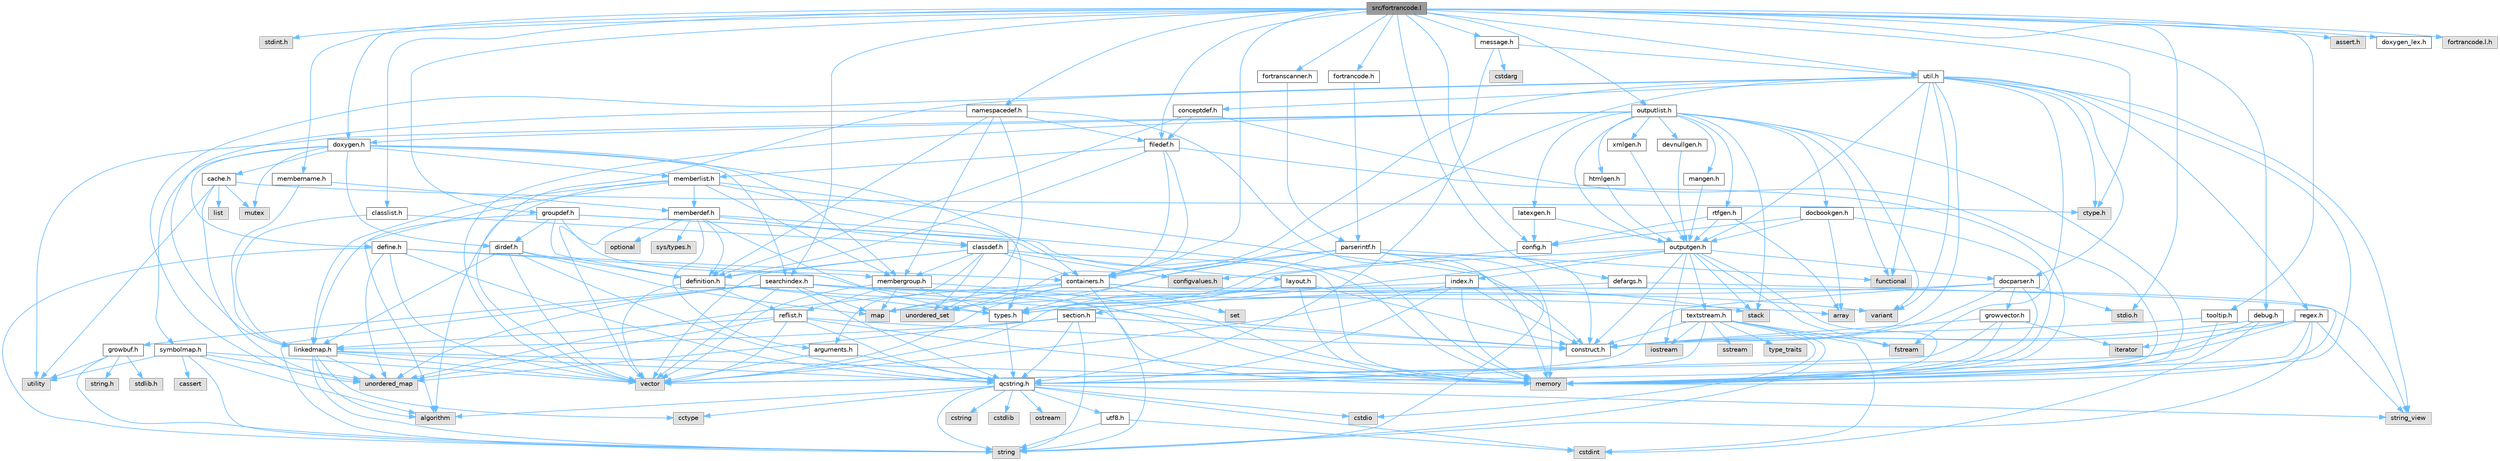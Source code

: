 digraph "src/fortrancode.l"
{
 // INTERACTIVE_SVG=YES
 // LATEX_PDF_SIZE
  bgcolor="transparent";
  edge [fontname=Helvetica,fontsize=10,labelfontname=Helvetica,labelfontsize=10];
  node [fontname=Helvetica,fontsize=10,shape=box,height=0.2,width=0.4];
  Node1 [id="Node000001",label="src/fortrancode.l",height=0.2,width=0.4,color="gray40", fillcolor="grey60", style="filled", fontcolor="black",tooltip=" "];
  Node1 -> Node2 [id="edge1_Node000001_Node000002",color="steelblue1",style="solid",tooltip=" "];
  Node2 [id="Node000002",label="stdint.h",height=0.2,width=0.4,color="grey60", fillcolor="#E0E0E0", style="filled",tooltip=" "];
  Node1 -> Node3 [id="edge2_Node000001_Node000003",color="steelblue1",style="solid",tooltip=" "];
  Node3 [id="Node000003",label="stdio.h",height=0.2,width=0.4,color="grey60", fillcolor="#E0E0E0", style="filled",tooltip=" "];
  Node1 -> Node4 [id="edge3_Node000001_Node000004",color="steelblue1",style="solid",tooltip=" "];
  Node4 [id="Node000004",label="assert.h",height=0.2,width=0.4,color="grey60", fillcolor="#E0E0E0", style="filled",tooltip=" "];
  Node1 -> Node5 [id="edge4_Node000001_Node000005",color="steelblue1",style="solid",tooltip=" "];
  Node5 [id="Node000005",label="ctype.h",height=0.2,width=0.4,color="grey60", fillcolor="#E0E0E0", style="filled",tooltip=" "];
  Node1 -> Node6 [id="edge5_Node000001_Node000006",color="steelblue1",style="solid",tooltip=" "];
  Node6 [id="Node000006",label="doxygen.h",height=0.2,width=0.4,color="grey40", fillcolor="white", style="filled",URL="$d1/da1/doxygen_8h.html",tooltip=" "];
  Node6 -> Node7 [id="edge6_Node000006_Node000007",color="steelblue1",style="solid",tooltip=" "];
  Node7 [id="Node000007",label="mutex",height=0.2,width=0.4,color="grey60", fillcolor="#E0E0E0", style="filled",tooltip=" "];
  Node6 -> Node8 [id="edge7_Node000006_Node000008",color="steelblue1",style="solid",tooltip=" "];
  Node8 [id="Node000008",label="containers.h",height=0.2,width=0.4,color="grey40", fillcolor="white", style="filled",URL="$d5/d75/containers_8h.html",tooltip=" "];
  Node8 -> Node9 [id="edge8_Node000008_Node000009",color="steelblue1",style="solid",tooltip=" "];
  Node9 [id="Node000009",label="vector",height=0.2,width=0.4,color="grey60", fillcolor="#E0E0E0", style="filled",tooltip=" "];
  Node8 -> Node10 [id="edge9_Node000008_Node000010",color="steelblue1",style="solid",tooltip=" "];
  Node10 [id="Node000010",label="string",height=0.2,width=0.4,color="grey60", fillcolor="#E0E0E0", style="filled",tooltip=" "];
  Node8 -> Node11 [id="edge10_Node000008_Node000011",color="steelblue1",style="solid",tooltip=" "];
  Node11 [id="Node000011",label="string_view",height=0.2,width=0.4,color="grey60", fillcolor="#E0E0E0", style="filled",tooltip=" "];
  Node8 -> Node12 [id="edge11_Node000008_Node000012",color="steelblue1",style="solid",tooltip=" "];
  Node12 [id="Node000012",label="set",height=0.2,width=0.4,color="grey60", fillcolor="#E0E0E0", style="filled",tooltip=" "];
  Node8 -> Node13 [id="edge12_Node000008_Node000013",color="steelblue1",style="solid",tooltip=" "];
  Node13 [id="Node000013",label="map",height=0.2,width=0.4,color="grey60", fillcolor="#E0E0E0", style="filled",tooltip=" "];
  Node8 -> Node14 [id="edge13_Node000008_Node000014",color="steelblue1",style="solid",tooltip=" "];
  Node14 [id="Node000014",label="unordered_set",height=0.2,width=0.4,color="grey60", fillcolor="#E0E0E0", style="filled",tooltip=" "];
  Node8 -> Node15 [id="edge14_Node000008_Node000015",color="steelblue1",style="solid",tooltip=" "];
  Node15 [id="Node000015",label="unordered_map",height=0.2,width=0.4,color="grey60", fillcolor="#E0E0E0", style="filled",tooltip=" "];
  Node8 -> Node16 [id="edge15_Node000008_Node000016",color="steelblue1",style="solid",tooltip=" "];
  Node16 [id="Node000016",label="stack",height=0.2,width=0.4,color="grey60", fillcolor="#E0E0E0", style="filled",tooltip=" "];
  Node6 -> Node17 [id="edge16_Node000006_Node000017",color="steelblue1",style="solid",tooltip=" "];
  Node17 [id="Node000017",label="membergroup.h",height=0.2,width=0.4,color="grey40", fillcolor="white", style="filled",URL="$d9/d11/membergroup_8h.html",tooltip=" "];
  Node17 -> Node9 [id="edge17_Node000017_Node000009",color="steelblue1",style="solid",tooltip=" "];
  Node17 -> Node13 [id="edge18_Node000017_Node000013",color="steelblue1",style="solid",tooltip=" "];
  Node17 -> Node18 [id="edge19_Node000017_Node000018",color="steelblue1",style="solid",tooltip=" "];
  Node18 [id="Node000018",label="memory",height=0.2,width=0.4,color="grey60", fillcolor="#E0E0E0", style="filled",tooltip=" "];
  Node17 -> Node19 [id="edge20_Node000017_Node000019",color="steelblue1",style="solid",tooltip=" "];
  Node19 [id="Node000019",label="types.h",height=0.2,width=0.4,color="grey40", fillcolor="white", style="filled",URL="$d9/d49/types_8h.html",tooltip="This file contains a number of basic enums and types."];
  Node19 -> Node20 [id="edge21_Node000019_Node000020",color="steelblue1",style="solid",tooltip=" "];
  Node20 [id="Node000020",label="qcstring.h",height=0.2,width=0.4,color="grey40", fillcolor="white", style="filled",URL="$d7/d5c/qcstring_8h.html",tooltip=" "];
  Node20 -> Node10 [id="edge22_Node000020_Node000010",color="steelblue1",style="solid",tooltip=" "];
  Node20 -> Node11 [id="edge23_Node000020_Node000011",color="steelblue1",style="solid",tooltip=" "];
  Node20 -> Node21 [id="edge24_Node000020_Node000021",color="steelblue1",style="solid",tooltip=" "];
  Node21 [id="Node000021",label="algorithm",height=0.2,width=0.4,color="grey60", fillcolor="#E0E0E0", style="filled",tooltip=" "];
  Node20 -> Node22 [id="edge25_Node000020_Node000022",color="steelblue1",style="solid",tooltip=" "];
  Node22 [id="Node000022",label="cctype",height=0.2,width=0.4,color="grey60", fillcolor="#E0E0E0", style="filled",tooltip=" "];
  Node20 -> Node23 [id="edge26_Node000020_Node000023",color="steelblue1",style="solid",tooltip=" "];
  Node23 [id="Node000023",label="cstring",height=0.2,width=0.4,color="grey60", fillcolor="#E0E0E0", style="filled",tooltip=" "];
  Node20 -> Node24 [id="edge27_Node000020_Node000024",color="steelblue1",style="solid",tooltip=" "];
  Node24 [id="Node000024",label="cstdio",height=0.2,width=0.4,color="grey60", fillcolor="#E0E0E0", style="filled",tooltip=" "];
  Node20 -> Node25 [id="edge28_Node000020_Node000025",color="steelblue1",style="solid",tooltip=" "];
  Node25 [id="Node000025",label="cstdlib",height=0.2,width=0.4,color="grey60", fillcolor="#E0E0E0", style="filled",tooltip=" "];
  Node20 -> Node26 [id="edge29_Node000020_Node000026",color="steelblue1",style="solid",tooltip=" "];
  Node26 [id="Node000026",label="cstdint",height=0.2,width=0.4,color="grey60", fillcolor="#E0E0E0", style="filled",tooltip=" "];
  Node20 -> Node27 [id="edge30_Node000020_Node000027",color="steelblue1",style="solid",tooltip=" "];
  Node27 [id="Node000027",label="ostream",height=0.2,width=0.4,color="grey60", fillcolor="#E0E0E0", style="filled",tooltip=" "];
  Node20 -> Node28 [id="edge31_Node000020_Node000028",color="steelblue1",style="solid",tooltip=" "];
  Node28 [id="Node000028",label="utf8.h",height=0.2,width=0.4,color="grey40", fillcolor="white", style="filled",URL="$db/d7c/utf8_8h.html",tooltip="Various UTF8 related helper functions."];
  Node28 -> Node26 [id="edge32_Node000028_Node000026",color="steelblue1",style="solid",tooltip=" "];
  Node28 -> Node10 [id="edge33_Node000028_Node000010",color="steelblue1",style="solid",tooltip=" "];
  Node17 -> Node29 [id="edge34_Node000017_Node000029",color="steelblue1",style="solid",tooltip=" "];
  Node29 [id="Node000029",label="reflist.h",height=0.2,width=0.4,color="grey40", fillcolor="white", style="filled",URL="$d1/d02/reflist_8h.html",tooltip=" "];
  Node29 -> Node9 [id="edge35_Node000029_Node000009",color="steelblue1",style="solid",tooltip=" "];
  Node29 -> Node15 [id="edge36_Node000029_Node000015",color="steelblue1",style="solid",tooltip=" "];
  Node29 -> Node18 [id="edge37_Node000029_Node000018",color="steelblue1",style="solid",tooltip=" "];
  Node29 -> Node20 [id="edge38_Node000029_Node000020",color="steelblue1",style="solid",tooltip=" "];
  Node29 -> Node30 [id="edge39_Node000029_Node000030",color="steelblue1",style="solid",tooltip=" "];
  Node30 [id="Node000030",label="linkedmap.h",height=0.2,width=0.4,color="grey40", fillcolor="white", style="filled",URL="$da/de1/linkedmap_8h.html",tooltip=" "];
  Node30 -> Node15 [id="edge40_Node000030_Node000015",color="steelblue1",style="solid",tooltip=" "];
  Node30 -> Node9 [id="edge41_Node000030_Node000009",color="steelblue1",style="solid",tooltip=" "];
  Node30 -> Node18 [id="edge42_Node000030_Node000018",color="steelblue1",style="solid",tooltip=" "];
  Node30 -> Node10 [id="edge43_Node000030_Node000010",color="steelblue1",style="solid",tooltip=" "];
  Node30 -> Node21 [id="edge44_Node000030_Node000021",color="steelblue1",style="solid",tooltip=" "];
  Node30 -> Node22 [id="edge45_Node000030_Node000022",color="steelblue1",style="solid",tooltip=" "];
  Node30 -> Node20 [id="edge46_Node000030_Node000020",color="steelblue1",style="solid",tooltip=" "];
  Node29 -> Node31 [id="edge47_Node000029_Node000031",color="steelblue1",style="solid",tooltip=" "];
  Node31 [id="Node000031",label="construct.h",height=0.2,width=0.4,color="grey40", fillcolor="white", style="filled",URL="$d7/dfc/construct_8h.html",tooltip=" "];
  Node6 -> Node32 [id="edge48_Node000006_Node000032",color="steelblue1",style="solid",tooltip=" "];
  Node32 [id="Node000032",label="dirdef.h",height=0.2,width=0.4,color="grey40", fillcolor="white", style="filled",URL="$d6/d15/dirdef_8h.html",tooltip=" "];
  Node32 -> Node9 [id="edge49_Node000032_Node000009",color="steelblue1",style="solid",tooltip=" "];
  Node32 -> Node13 [id="edge50_Node000032_Node000013",color="steelblue1",style="solid",tooltip=" "];
  Node32 -> Node20 [id="edge51_Node000032_Node000020",color="steelblue1",style="solid",tooltip=" "];
  Node32 -> Node30 [id="edge52_Node000032_Node000030",color="steelblue1",style="solid",tooltip=" "];
  Node32 -> Node33 [id="edge53_Node000032_Node000033",color="steelblue1",style="solid",tooltip=" "];
  Node33 [id="Node000033",label="definition.h",height=0.2,width=0.4,color="grey40", fillcolor="white", style="filled",URL="$df/da1/definition_8h.html",tooltip=" "];
  Node33 -> Node9 [id="edge54_Node000033_Node000009",color="steelblue1",style="solid",tooltip=" "];
  Node33 -> Node19 [id="edge55_Node000033_Node000019",color="steelblue1",style="solid",tooltip=" "];
  Node33 -> Node29 [id="edge56_Node000033_Node000029",color="steelblue1",style="solid",tooltip=" "];
  Node33 -> Node31 [id="edge57_Node000033_Node000031",color="steelblue1",style="solid",tooltip=" "];
  Node6 -> Node34 [id="edge58_Node000006_Node000034",color="steelblue1",style="solid",tooltip=" "];
  Node34 [id="Node000034",label="memberlist.h",height=0.2,width=0.4,color="grey40", fillcolor="white", style="filled",URL="$dd/d78/memberlist_8h.html",tooltip=" "];
  Node34 -> Node9 [id="edge59_Node000034_Node000009",color="steelblue1",style="solid",tooltip=" "];
  Node34 -> Node21 [id="edge60_Node000034_Node000021",color="steelblue1",style="solid",tooltip=" "];
  Node34 -> Node35 [id="edge61_Node000034_Node000035",color="steelblue1",style="solid",tooltip=" "];
  Node35 [id="Node000035",label="memberdef.h",height=0.2,width=0.4,color="grey40", fillcolor="white", style="filled",URL="$d4/d46/memberdef_8h.html",tooltip=" "];
  Node35 -> Node9 [id="edge62_Node000035_Node000009",color="steelblue1",style="solid",tooltip=" "];
  Node35 -> Node18 [id="edge63_Node000035_Node000018",color="steelblue1",style="solid",tooltip=" "];
  Node35 -> Node36 [id="edge64_Node000035_Node000036",color="steelblue1",style="solid",tooltip=" "];
  Node36 [id="Node000036",label="optional",height=0.2,width=0.4,color="grey60", fillcolor="#E0E0E0", style="filled",tooltip=" "];
  Node35 -> Node37 [id="edge65_Node000035_Node000037",color="steelblue1",style="solid",tooltip=" "];
  Node37 [id="Node000037",label="sys/types.h",height=0.2,width=0.4,color="grey60", fillcolor="#E0E0E0", style="filled",tooltip=" "];
  Node35 -> Node19 [id="edge66_Node000035_Node000019",color="steelblue1",style="solid",tooltip=" "];
  Node35 -> Node33 [id="edge67_Node000035_Node000033",color="steelblue1",style="solid",tooltip=" "];
  Node35 -> Node38 [id="edge68_Node000035_Node000038",color="steelblue1",style="solid",tooltip=" "];
  Node38 [id="Node000038",label="arguments.h",height=0.2,width=0.4,color="grey40", fillcolor="white", style="filled",URL="$df/d9b/arguments_8h.html",tooltip=" "];
  Node38 -> Node9 [id="edge69_Node000038_Node000009",color="steelblue1",style="solid",tooltip=" "];
  Node38 -> Node20 [id="edge70_Node000038_Node000020",color="steelblue1",style="solid",tooltip=" "];
  Node35 -> Node39 [id="edge71_Node000035_Node000039",color="steelblue1",style="solid",tooltip=" "];
  Node39 [id="Node000039",label="classdef.h",height=0.2,width=0.4,color="grey40", fillcolor="white", style="filled",URL="$d1/da6/classdef_8h.html",tooltip=" "];
  Node39 -> Node18 [id="edge72_Node000039_Node000018",color="steelblue1",style="solid",tooltip=" "];
  Node39 -> Node9 [id="edge73_Node000039_Node000009",color="steelblue1",style="solid",tooltip=" "];
  Node39 -> Node14 [id="edge74_Node000039_Node000014",color="steelblue1",style="solid",tooltip=" "];
  Node39 -> Node8 [id="edge75_Node000039_Node000008",color="steelblue1",style="solid",tooltip=" "];
  Node39 -> Node33 [id="edge76_Node000039_Node000033",color="steelblue1",style="solid",tooltip=" "];
  Node39 -> Node38 [id="edge77_Node000039_Node000038",color="steelblue1",style="solid",tooltip=" "];
  Node39 -> Node17 [id="edge78_Node000039_Node000017",color="steelblue1",style="solid",tooltip=" "];
  Node39 -> Node40 [id="edge79_Node000039_Node000040",color="steelblue1",style="solid",tooltip=" "];
  Node40 [id="Node000040",label="configvalues.h",height=0.2,width=0.4,color="grey60", fillcolor="#E0E0E0", style="filled",tooltip=" "];
  Node34 -> Node30 [id="edge80_Node000034_Node000030",color="steelblue1",style="solid",tooltip=" "];
  Node34 -> Node19 [id="edge81_Node000034_Node000019",color="steelblue1",style="solid",tooltip=" "];
  Node34 -> Node17 [id="edge82_Node000034_Node000017",color="steelblue1",style="solid",tooltip=" "];
  Node34 -> Node31 [id="edge83_Node000034_Node000031",color="steelblue1",style="solid",tooltip=" "];
  Node6 -> Node41 [id="edge84_Node000006_Node000041",color="steelblue1",style="solid",tooltip=" "];
  Node41 [id="Node000041",label="define.h",height=0.2,width=0.4,color="grey40", fillcolor="white", style="filled",URL="$df/d67/define_8h.html",tooltip=" "];
  Node41 -> Node9 [id="edge85_Node000041_Node000009",color="steelblue1",style="solid",tooltip=" "];
  Node41 -> Node18 [id="edge86_Node000041_Node000018",color="steelblue1",style="solid",tooltip=" "];
  Node41 -> Node10 [id="edge87_Node000041_Node000010",color="steelblue1",style="solid",tooltip=" "];
  Node41 -> Node15 [id="edge88_Node000041_Node000015",color="steelblue1",style="solid",tooltip=" "];
  Node41 -> Node20 [id="edge89_Node000041_Node000020",color="steelblue1",style="solid",tooltip=" "];
  Node41 -> Node8 [id="edge90_Node000041_Node000008",color="steelblue1",style="solid",tooltip=" "];
  Node6 -> Node42 [id="edge91_Node000006_Node000042",color="steelblue1",style="solid",tooltip=" "];
  Node42 [id="Node000042",label="cache.h",height=0.2,width=0.4,color="grey40", fillcolor="white", style="filled",URL="$d3/d26/cache_8h.html",tooltip=" "];
  Node42 -> Node43 [id="edge92_Node000042_Node000043",color="steelblue1",style="solid",tooltip=" "];
  Node43 [id="Node000043",label="list",height=0.2,width=0.4,color="grey60", fillcolor="#E0E0E0", style="filled",tooltip=" "];
  Node42 -> Node15 [id="edge93_Node000042_Node000015",color="steelblue1",style="solid",tooltip=" "];
  Node42 -> Node7 [id="edge94_Node000042_Node000007",color="steelblue1",style="solid",tooltip=" "];
  Node42 -> Node44 [id="edge95_Node000042_Node000044",color="steelblue1",style="solid",tooltip=" "];
  Node44 [id="Node000044",label="utility",height=0.2,width=0.4,color="grey60", fillcolor="#E0E0E0", style="filled",tooltip=" "];
  Node42 -> Node5 [id="edge96_Node000042_Node000005",color="steelblue1",style="solid",tooltip=" "];
  Node6 -> Node45 [id="edge97_Node000006_Node000045",color="steelblue1",style="solid",tooltip=" "];
  Node45 [id="Node000045",label="symbolmap.h",height=0.2,width=0.4,color="grey40", fillcolor="white", style="filled",URL="$d7/ddd/symbolmap_8h.html",tooltip=" "];
  Node45 -> Node21 [id="edge98_Node000045_Node000021",color="steelblue1",style="solid",tooltip=" "];
  Node45 -> Node15 [id="edge99_Node000045_Node000015",color="steelblue1",style="solid",tooltip=" "];
  Node45 -> Node9 [id="edge100_Node000045_Node000009",color="steelblue1",style="solid",tooltip=" "];
  Node45 -> Node10 [id="edge101_Node000045_Node000010",color="steelblue1",style="solid",tooltip=" "];
  Node45 -> Node44 [id="edge102_Node000045_Node000044",color="steelblue1",style="solid",tooltip=" "];
  Node45 -> Node46 [id="edge103_Node000045_Node000046",color="steelblue1",style="solid",tooltip=" "];
  Node46 [id="Node000046",label="cassert",height=0.2,width=0.4,color="grey60", fillcolor="#E0E0E0", style="filled",tooltip=" "];
  Node6 -> Node47 [id="edge104_Node000006_Node000047",color="steelblue1",style="solid",tooltip=" "];
  Node47 [id="Node000047",label="searchindex.h",height=0.2,width=0.4,color="grey40", fillcolor="white", style="filled",URL="$de/d07/searchindex_8h.html",tooltip="Web server based search engine."];
  Node47 -> Node18 [id="edge105_Node000047_Node000018",color="steelblue1",style="solid",tooltip=" "];
  Node47 -> Node9 [id="edge106_Node000047_Node000009",color="steelblue1",style="solid",tooltip=" "];
  Node47 -> Node13 [id="edge107_Node000047_Node000013",color="steelblue1",style="solid",tooltip=" "];
  Node47 -> Node15 [id="edge108_Node000047_Node000015",color="steelblue1",style="solid",tooltip=" "];
  Node47 -> Node10 [id="edge109_Node000047_Node000010",color="steelblue1",style="solid",tooltip=" "];
  Node47 -> Node48 [id="edge110_Node000047_Node000048",color="steelblue1",style="solid",tooltip=" "];
  Node48 [id="Node000048",label="array",height=0.2,width=0.4,color="grey60", fillcolor="#E0E0E0", style="filled",tooltip=" "];
  Node47 -> Node49 [id="edge111_Node000047_Node000049",color="steelblue1",style="solid",tooltip=" "];
  Node49 [id="Node000049",label="variant",height=0.2,width=0.4,color="grey60", fillcolor="#E0E0E0", style="filled",tooltip=" "];
  Node47 -> Node20 [id="edge112_Node000047_Node000020",color="steelblue1",style="solid",tooltip=" "];
  Node47 -> Node50 [id="edge113_Node000047_Node000050",color="steelblue1",style="solid",tooltip=" "];
  Node50 [id="Node000050",label="growbuf.h",height=0.2,width=0.4,color="grey40", fillcolor="white", style="filled",URL="$dd/d72/growbuf_8h.html",tooltip=" "];
  Node50 -> Node44 [id="edge114_Node000050_Node000044",color="steelblue1",style="solid",tooltip=" "];
  Node50 -> Node51 [id="edge115_Node000050_Node000051",color="steelblue1",style="solid",tooltip=" "];
  Node51 [id="Node000051",label="stdlib.h",height=0.2,width=0.4,color="grey60", fillcolor="#E0E0E0", style="filled",tooltip=" "];
  Node50 -> Node52 [id="edge116_Node000050_Node000052",color="steelblue1",style="solid",tooltip=" "];
  Node52 [id="Node000052",label="string.h",height=0.2,width=0.4,color="grey60", fillcolor="#E0E0E0", style="filled",tooltip=" "];
  Node50 -> Node10 [id="edge117_Node000050_Node000010",color="steelblue1",style="solid",tooltip=" "];
  Node1 -> Node53 [id="edge118_Node000001_Node000053",color="steelblue1",style="solid",tooltip=" "];
  Node53 [id="Node000053",label="message.h",height=0.2,width=0.4,color="grey40", fillcolor="white", style="filled",URL="$d2/d0d/message_8h.html",tooltip=" "];
  Node53 -> Node54 [id="edge119_Node000053_Node000054",color="steelblue1",style="solid",tooltip=" "];
  Node54 [id="Node000054",label="cstdarg",height=0.2,width=0.4,color="grey60", fillcolor="#E0E0E0", style="filled",tooltip=" "];
  Node53 -> Node20 [id="edge120_Node000053_Node000020",color="steelblue1",style="solid",tooltip=" "];
  Node53 -> Node55 [id="edge121_Node000053_Node000055",color="steelblue1",style="solid",tooltip=" "];
  Node55 [id="Node000055",label="util.h",height=0.2,width=0.4,color="grey40", fillcolor="white", style="filled",URL="$d8/d3c/util_8h.html",tooltip="A bunch of utility functions."];
  Node55 -> Node18 [id="edge122_Node000055_Node000018",color="steelblue1",style="solid",tooltip=" "];
  Node55 -> Node15 [id="edge123_Node000055_Node000015",color="steelblue1",style="solid",tooltip=" "];
  Node55 -> Node21 [id="edge124_Node000055_Node000021",color="steelblue1",style="solid",tooltip=" "];
  Node55 -> Node56 [id="edge125_Node000055_Node000056",color="steelblue1",style="solid",tooltip=" "];
  Node56 [id="Node000056",label="functional",height=0.2,width=0.4,color="grey60", fillcolor="#E0E0E0", style="filled",tooltip=" "];
  Node55 -> Node57 [id="edge126_Node000055_Node000057",color="steelblue1",style="solid",tooltip=" "];
  Node57 [id="Node000057",label="fstream",height=0.2,width=0.4,color="grey60", fillcolor="#E0E0E0", style="filled",tooltip=" "];
  Node55 -> Node49 [id="edge127_Node000055_Node000049",color="steelblue1",style="solid",tooltip=" "];
  Node55 -> Node11 [id="edge128_Node000055_Node000011",color="steelblue1",style="solid",tooltip=" "];
  Node55 -> Node5 [id="edge129_Node000055_Node000005",color="steelblue1",style="solid",tooltip=" "];
  Node55 -> Node19 [id="edge130_Node000055_Node000019",color="steelblue1",style="solid",tooltip=" "];
  Node55 -> Node58 [id="edge131_Node000055_Node000058",color="steelblue1",style="solid",tooltip=" "];
  Node58 [id="Node000058",label="docparser.h",height=0.2,width=0.4,color="grey40", fillcolor="white", style="filled",URL="$de/d9c/docparser_8h.html",tooltip=" "];
  Node58 -> Node3 [id="edge132_Node000058_Node000003",color="steelblue1",style="solid",tooltip=" "];
  Node58 -> Node18 [id="edge133_Node000058_Node000018",color="steelblue1",style="solid",tooltip=" "];
  Node58 -> Node20 [id="edge134_Node000058_Node000020",color="steelblue1",style="solid",tooltip=" "];
  Node58 -> Node59 [id="edge135_Node000058_Node000059",color="steelblue1",style="solid",tooltip=" "];
  Node59 [id="Node000059",label="growvector.h",height=0.2,width=0.4,color="grey40", fillcolor="white", style="filled",URL="$d7/d50/growvector_8h.html",tooltip=" "];
  Node59 -> Node9 [id="edge136_Node000059_Node000009",color="steelblue1",style="solid",tooltip=" "];
  Node59 -> Node18 [id="edge137_Node000059_Node000018",color="steelblue1",style="solid",tooltip=" "];
  Node59 -> Node60 [id="edge138_Node000059_Node000060",color="steelblue1",style="solid",tooltip=" "];
  Node60 [id="Node000060",label="iterator",height=0.2,width=0.4,color="grey60", fillcolor="#E0E0E0", style="filled",tooltip=" "];
  Node59 -> Node31 [id="edge139_Node000059_Node000031",color="steelblue1",style="solid",tooltip=" "];
  Node58 -> Node31 [id="edge140_Node000058_Node000031",color="steelblue1",style="solid",tooltip=" "];
  Node58 -> Node19 [id="edge141_Node000058_Node000019",color="steelblue1",style="solid",tooltip=" "];
  Node55 -> Node8 [id="edge142_Node000055_Node000008",color="steelblue1",style="solid",tooltip=" "];
  Node55 -> Node61 [id="edge143_Node000055_Node000061",color="steelblue1",style="solid",tooltip=" "];
  Node61 [id="Node000061",label="outputgen.h",height=0.2,width=0.4,color="grey40", fillcolor="white", style="filled",URL="$df/d06/outputgen_8h.html",tooltip=" "];
  Node61 -> Node18 [id="edge144_Node000061_Node000018",color="steelblue1",style="solid",tooltip=" "];
  Node61 -> Node16 [id="edge145_Node000061_Node000016",color="steelblue1",style="solid",tooltip=" "];
  Node61 -> Node62 [id="edge146_Node000061_Node000062",color="steelblue1",style="solid",tooltip=" "];
  Node62 [id="Node000062",label="iostream",height=0.2,width=0.4,color="grey60", fillcolor="#E0E0E0", style="filled",tooltip=" "];
  Node61 -> Node57 [id="edge147_Node000061_Node000057",color="steelblue1",style="solid",tooltip=" "];
  Node61 -> Node19 [id="edge148_Node000061_Node000019",color="steelblue1",style="solid",tooltip=" "];
  Node61 -> Node63 [id="edge149_Node000061_Node000063",color="steelblue1",style="solid",tooltip=" "];
  Node63 [id="Node000063",label="index.h",height=0.2,width=0.4,color="grey40", fillcolor="white", style="filled",URL="$d1/db5/index_8h.html",tooltip=" "];
  Node63 -> Node18 [id="edge150_Node000063_Node000018",color="steelblue1",style="solid",tooltip=" "];
  Node63 -> Node9 [id="edge151_Node000063_Node000009",color="steelblue1",style="solid",tooltip=" "];
  Node63 -> Node13 [id="edge152_Node000063_Node000013",color="steelblue1",style="solid",tooltip=" "];
  Node63 -> Node20 [id="edge153_Node000063_Node000020",color="steelblue1",style="solid",tooltip=" "];
  Node63 -> Node31 [id="edge154_Node000063_Node000031",color="steelblue1",style="solid",tooltip=" "];
  Node61 -> Node64 [id="edge155_Node000061_Node000064",color="steelblue1",style="solid",tooltip=" "];
  Node64 [id="Node000064",label="section.h",height=0.2,width=0.4,color="grey40", fillcolor="white", style="filled",URL="$d1/d2a/section_8h.html",tooltip=" "];
  Node64 -> Node10 [id="edge156_Node000064_Node000010",color="steelblue1",style="solid",tooltip=" "];
  Node64 -> Node15 [id="edge157_Node000064_Node000015",color="steelblue1",style="solid",tooltip=" "];
  Node64 -> Node20 [id="edge158_Node000064_Node000020",color="steelblue1",style="solid",tooltip=" "];
  Node64 -> Node30 [id="edge159_Node000064_Node000030",color="steelblue1",style="solid",tooltip=" "];
  Node64 -> Node31 [id="edge160_Node000064_Node000031",color="steelblue1",style="solid",tooltip=" "];
  Node61 -> Node65 [id="edge161_Node000061_Node000065",color="steelblue1",style="solid",tooltip=" "];
  Node65 [id="Node000065",label="textstream.h",height=0.2,width=0.4,color="grey40", fillcolor="white", style="filled",URL="$d4/d7d/textstream_8h.html",tooltip=" "];
  Node65 -> Node10 [id="edge162_Node000065_Node000010",color="steelblue1",style="solid",tooltip=" "];
  Node65 -> Node62 [id="edge163_Node000065_Node000062",color="steelblue1",style="solid",tooltip=" "];
  Node65 -> Node66 [id="edge164_Node000065_Node000066",color="steelblue1",style="solid",tooltip=" "];
  Node66 [id="Node000066",label="sstream",height=0.2,width=0.4,color="grey60", fillcolor="#E0E0E0", style="filled",tooltip=" "];
  Node65 -> Node26 [id="edge165_Node000065_Node000026",color="steelblue1",style="solid",tooltip=" "];
  Node65 -> Node24 [id="edge166_Node000065_Node000024",color="steelblue1",style="solid",tooltip=" "];
  Node65 -> Node57 [id="edge167_Node000065_Node000057",color="steelblue1",style="solid",tooltip=" "];
  Node65 -> Node67 [id="edge168_Node000065_Node000067",color="steelblue1",style="solid",tooltip=" "];
  Node67 [id="Node000067",label="type_traits",height=0.2,width=0.4,color="grey60", fillcolor="#E0E0E0", style="filled",tooltip=" "];
  Node65 -> Node20 [id="edge169_Node000065_Node000020",color="steelblue1",style="solid",tooltip=" "];
  Node65 -> Node31 [id="edge170_Node000065_Node000031",color="steelblue1",style="solid",tooltip=" "];
  Node61 -> Node58 [id="edge171_Node000061_Node000058",color="steelblue1",style="solid",tooltip=" "];
  Node61 -> Node31 [id="edge172_Node000061_Node000031",color="steelblue1",style="solid",tooltip=" "];
  Node55 -> Node68 [id="edge173_Node000055_Node000068",color="steelblue1",style="solid",tooltip=" "];
  Node68 [id="Node000068",label="regex.h",height=0.2,width=0.4,color="grey40", fillcolor="white", style="filled",URL="$d1/d21/regex_8h.html",tooltip=" "];
  Node68 -> Node18 [id="edge174_Node000068_Node000018",color="steelblue1",style="solid",tooltip=" "];
  Node68 -> Node10 [id="edge175_Node000068_Node000010",color="steelblue1",style="solid",tooltip=" "];
  Node68 -> Node11 [id="edge176_Node000068_Node000011",color="steelblue1",style="solid",tooltip=" "];
  Node68 -> Node9 [id="edge177_Node000068_Node000009",color="steelblue1",style="solid",tooltip=" "];
  Node68 -> Node60 [id="edge178_Node000068_Node000060",color="steelblue1",style="solid",tooltip=" "];
  Node68 -> Node31 [id="edge179_Node000068_Node000031",color="steelblue1",style="solid",tooltip=" "];
  Node55 -> Node69 [id="edge180_Node000055_Node000069",color="steelblue1",style="solid",tooltip=" "];
  Node69 [id="Node000069",label="conceptdef.h",height=0.2,width=0.4,color="grey40", fillcolor="white", style="filled",URL="$da/df1/conceptdef_8h.html",tooltip=" "];
  Node69 -> Node18 [id="edge181_Node000069_Node000018",color="steelblue1",style="solid",tooltip=" "];
  Node69 -> Node33 [id="edge182_Node000069_Node000033",color="steelblue1",style="solid",tooltip=" "];
  Node69 -> Node70 [id="edge183_Node000069_Node000070",color="steelblue1",style="solid",tooltip=" "];
  Node70 [id="Node000070",label="filedef.h",height=0.2,width=0.4,color="grey40", fillcolor="white", style="filled",URL="$d4/d3a/filedef_8h.html",tooltip=" "];
  Node70 -> Node18 [id="edge184_Node000070_Node000018",color="steelblue1",style="solid",tooltip=" "];
  Node70 -> Node14 [id="edge185_Node000070_Node000014",color="steelblue1",style="solid",tooltip=" "];
  Node70 -> Node33 [id="edge186_Node000070_Node000033",color="steelblue1",style="solid",tooltip=" "];
  Node70 -> Node34 [id="edge187_Node000070_Node000034",color="steelblue1",style="solid",tooltip=" "];
  Node70 -> Node8 [id="edge188_Node000070_Node000008",color="steelblue1",style="solid",tooltip=" "];
  Node55 -> Node31 [id="edge189_Node000055_Node000031",color="steelblue1",style="solid",tooltip=" "];
  Node1 -> Node71 [id="edge190_Node000001_Node000071",color="steelblue1",style="solid",tooltip=" "];
  Node71 [id="Node000071",label="outputlist.h",height=0.2,width=0.4,color="grey40", fillcolor="white", style="filled",URL="$d2/db9/outputlist_8h.html",tooltip=" "];
  Node71 -> Node44 [id="edge191_Node000071_Node000044",color="steelblue1",style="solid",tooltip=" "];
  Node71 -> Node9 [id="edge192_Node000071_Node000009",color="steelblue1",style="solid",tooltip=" "];
  Node71 -> Node18 [id="edge193_Node000071_Node000018",color="steelblue1",style="solid",tooltip=" "];
  Node71 -> Node49 [id="edge194_Node000071_Node000049",color="steelblue1",style="solid",tooltip=" "];
  Node71 -> Node16 [id="edge195_Node000071_Node000016",color="steelblue1",style="solid",tooltip=" "];
  Node71 -> Node56 [id="edge196_Node000071_Node000056",color="steelblue1",style="solid",tooltip=" "];
  Node71 -> Node61 [id="edge197_Node000071_Node000061",color="steelblue1",style="solid",tooltip=" "];
  Node71 -> Node6 [id="edge198_Node000071_Node000006",color="steelblue1",style="solid",tooltip=" "];
  Node71 -> Node72 [id="edge199_Node000071_Node000072",color="steelblue1",style="solid",tooltip=" "];
  Node72 [id="Node000072",label="htmlgen.h",height=0.2,width=0.4,color="grey40", fillcolor="white", style="filled",URL="$d8/d56/htmlgen_8h.html",tooltip=" "];
  Node72 -> Node61 [id="edge200_Node000072_Node000061",color="steelblue1",style="solid",tooltip=" "];
  Node71 -> Node73 [id="edge201_Node000071_Node000073",color="steelblue1",style="solid",tooltip=" "];
  Node73 [id="Node000073",label="latexgen.h",height=0.2,width=0.4,color="grey40", fillcolor="white", style="filled",URL="$d6/d9c/latexgen_8h.html",tooltip=" "];
  Node73 -> Node74 [id="edge202_Node000073_Node000074",color="steelblue1",style="solid",tooltip=" "];
  Node74 [id="Node000074",label="config.h",height=0.2,width=0.4,color="grey40", fillcolor="white", style="filled",URL="$db/d16/config_8h.html",tooltip=" "];
  Node74 -> Node40 [id="edge203_Node000074_Node000040",color="steelblue1",style="solid",tooltip=" "];
  Node73 -> Node61 [id="edge204_Node000073_Node000061",color="steelblue1",style="solid",tooltip=" "];
  Node71 -> Node75 [id="edge205_Node000071_Node000075",color="steelblue1",style="solid",tooltip=" "];
  Node75 [id="Node000075",label="rtfgen.h",height=0.2,width=0.4,color="grey40", fillcolor="white", style="filled",URL="$d4/daa/rtfgen_8h.html",tooltip=" "];
  Node75 -> Node48 [id="edge206_Node000075_Node000048",color="steelblue1",style="solid",tooltip=" "];
  Node75 -> Node74 [id="edge207_Node000075_Node000074",color="steelblue1",style="solid",tooltip=" "];
  Node75 -> Node61 [id="edge208_Node000075_Node000061",color="steelblue1",style="solid",tooltip=" "];
  Node71 -> Node76 [id="edge209_Node000071_Node000076",color="steelblue1",style="solid",tooltip=" "];
  Node76 [id="Node000076",label="mangen.h",height=0.2,width=0.4,color="grey40", fillcolor="white", style="filled",URL="$da/dc0/mangen_8h.html",tooltip=" "];
  Node76 -> Node61 [id="edge210_Node000076_Node000061",color="steelblue1",style="solid",tooltip=" "];
  Node71 -> Node77 [id="edge211_Node000071_Node000077",color="steelblue1",style="solid",tooltip=" "];
  Node77 [id="Node000077",label="docbookgen.h",height=0.2,width=0.4,color="grey40", fillcolor="white", style="filled",URL="$de/dea/docbookgen_8h.html",tooltip=" "];
  Node77 -> Node18 [id="edge212_Node000077_Node000018",color="steelblue1",style="solid",tooltip=" "];
  Node77 -> Node48 [id="edge213_Node000077_Node000048",color="steelblue1",style="solid",tooltip=" "];
  Node77 -> Node74 [id="edge214_Node000077_Node000074",color="steelblue1",style="solid",tooltip=" "];
  Node77 -> Node61 [id="edge215_Node000077_Node000061",color="steelblue1",style="solid",tooltip=" "];
  Node71 -> Node78 [id="edge216_Node000071_Node000078",color="steelblue1",style="solid",tooltip=" "];
  Node78 [id="Node000078",label="xmlgen.h",height=0.2,width=0.4,color="grey40", fillcolor="white", style="filled",URL="$d9/d67/xmlgen_8h.html",tooltip=" "];
  Node78 -> Node61 [id="edge217_Node000078_Node000061",color="steelblue1",style="solid",tooltip=" "];
  Node71 -> Node79 [id="edge218_Node000071_Node000079",color="steelblue1",style="solid",tooltip=" "];
  Node79 [id="Node000079",label="devnullgen.h",height=0.2,width=0.4,color="grey40", fillcolor="white", style="filled",URL="$d8/de5/devnullgen_8h.html",tooltip=" "];
  Node79 -> Node61 [id="edge219_Node000079_Node000061",color="steelblue1",style="solid",tooltip=" "];
  Node1 -> Node55 [id="edge220_Node000001_Node000055",color="steelblue1",style="solid",tooltip=" "];
  Node1 -> Node80 [id="edge221_Node000001_Node000080",color="steelblue1",style="solid",tooltip=" "];
  Node80 [id="Node000080",label="membername.h",height=0.2,width=0.4,color="grey40", fillcolor="white", style="filled",URL="$d7/dfc/membername_8h.html",tooltip=" "];
  Node80 -> Node35 [id="edge222_Node000080_Node000035",color="steelblue1",style="solid",tooltip=" "];
  Node80 -> Node30 [id="edge223_Node000080_Node000030",color="steelblue1",style="solid",tooltip=" "];
  Node1 -> Node81 [id="edge224_Node000001_Node000081",color="steelblue1",style="solid",tooltip=" "];
  Node81 [id="Node000081",label="defargs.h",height=0.2,width=0.4,color="grey40", fillcolor="white", style="filled",URL="$d8/d65/defargs_8h.html",tooltip=" "];
  Node81 -> Node19 [id="edge225_Node000081_Node000019",color="steelblue1",style="solid",tooltip=" "];
  Node81 -> Node18 [id="edge226_Node000081_Node000018",color="steelblue1",style="solid",tooltip=" "];
  Node1 -> Node74 [id="edge227_Node000001_Node000074",color="steelblue1",style="solid",tooltip=" "];
  Node1 -> Node82 [id="edge228_Node000001_Node000082",color="steelblue1",style="solid",tooltip=" "];
  Node82 [id="Node000082",label="groupdef.h",height=0.2,width=0.4,color="grey40", fillcolor="white", style="filled",URL="$d1/de6/groupdef_8h.html",tooltip=" "];
  Node82 -> Node18 [id="edge229_Node000082_Node000018",color="steelblue1",style="solid",tooltip=" "];
  Node82 -> Node33 [id="edge230_Node000082_Node000033",color="steelblue1",style="solid",tooltip=" "];
  Node82 -> Node32 [id="edge231_Node000082_Node000032",color="steelblue1",style="solid",tooltip=" "];
  Node82 -> Node83 [id="edge232_Node000082_Node000083",color="steelblue1",style="solid",tooltip=" "];
  Node83 [id="Node000083",label="layout.h",height=0.2,width=0.4,color="grey40", fillcolor="white", style="filled",URL="$db/d51/layout_8h.html",tooltip=" "];
  Node83 -> Node18 [id="edge233_Node000083_Node000018",color="steelblue1",style="solid",tooltip=" "];
  Node83 -> Node9 [id="edge234_Node000083_Node000009",color="steelblue1",style="solid",tooltip=" "];
  Node83 -> Node19 [id="edge235_Node000083_Node000019",color="steelblue1",style="solid",tooltip=" "];
  Node83 -> Node31 [id="edge236_Node000083_Node000031",color="steelblue1",style="solid",tooltip=" "];
  Node82 -> Node17 [id="edge237_Node000082_Node000017",color="steelblue1",style="solid",tooltip=" "];
  Node82 -> Node30 [id="edge238_Node000082_Node000030",color="steelblue1",style="solid",tooltip=" "];
  Node1 -> Node84 [id="edge239_Node000001_Node000084",color="steelblue1",style="solid",tooltip=" "];
  Node84 [id="Node000084",label="classlist.h",height=0.2,width=0.4,color="grey40", fillcolor="white", style="filled",URL="$d2/df8/classlist_8h.html",tooltip=" "];
  Node84 -> Node30 [id="edge240_Node000084_Node000030",color="steelblue1",style="solid",tooltip=" "];
  Node84 -> Node39 [id="edge241_Node000084_Node000039",color="steelblue1",style="solid",tooltip=" "];
  Node1 -> Node70 [id="edge242_Node000001_Node000070",color="steelblue1",style="solid",tooltip=" "];
  Node1 -> Node85 [id="edge243_Node000001_Node000085",color="steelblue1",style="solid",tooltip=" "];
  Node85 [id="Node000085",label="namespacedef.h",height=0.2,width=0.4,color="grey40", fillcolor="white", style="filled",URL="$d7/d97/namespacedef_8h.html",tooltip=" "];
  Node85 -> Node18 [id="edge244_Node000085_Node000018",color="steelblue1",style="solid",tooltip=" "];
  Node85 -> Node14 [id="edge245_Node000085_Node000014",color="steelblue1",style="solid",tooltip=" "];
  Node85 -> Node33 [id="edge246_Node000085_Node000033",color="steelblue1",style="solid",tooltip=" "];
  Node85 -> Node70 [id="edge247_Node000085_Node000070",color="steelblue1",style="solid",tooltip=" "];
  Node85 -> Node30 [id="edge248_Node000085_Node000030",color="steelblue1",style="solid",tooltip=" "];
  Node85 -> Node17 [id="edge249_Node000085_Node000017",color="steelblue1",style="solid",tooltip=" "];
  Node1 -> Node86 [id="edge250_Node000001_Node000086",color="steelblue1",style="solid",tooltip=" "];
  Node86 [id="Node000086",label="tooltip.h",height=0.2,width=0.4,color="grey40", fillcolor="white", style="filled",URL="$db/d83/tooltip_8h.html",tooltip=" "];
  Node86 -> Node18 [id="edge251_Node000086_Node000018",color="steelblue1",style="solid",tooltip=" "];
  Node86 -> Node31 [id="edge252_Node000086_Node000031",color="steelblue1",style="solid",tooltip=" "];
  Node1 -> Node87 [id="edge253_Node000001_Node000087",color="steelblue1",style="solid",tooltip=" "];
  Node87 [id="Node000087",label="fortrancode.h",height=0.2,width=0.4,color="grey40", fillcolor="white", style="filled",URL="$da/d06/fortrancode_8h.html",tooltip=" "];
  Node87 -> Node88 [id="edge254_Node000087_Node000088",color="steelblue1",style="solid",tooltip=" "];
  Node88 [id="Node000088",label="parserintf.h",height=0.2,width=0.4,color="grey40", fillcolor="white", style="filled",URL="$da/d55/parserintf_8h.html",tooltip=" "];
  Node88 -> Node56 [id="edge255_Node000088_Node000056",color="steelblue1",style="solid",tooltip=" "];
  Node88 -> Node18 [id="edge256_Node000088_Node000018",color="steelblue1",style="solid",tooltip=" "];
  Node88 -> Node13 [id="edge257_Node000088_Node000013",color="steelblue1",style="solid",tooltip=" "];
  Node88 -> Node10 [id="edge258_Node000088_Node000010",color="steelblue1",style="solid",tooltip=" "];
  Node88 -> Node19 [id="edge259_Node000088_Node000019",color="steelblue1",style="solid",tooltip=" "];
  Node88 -> Node8 [id="edge260_Node000088_Node000008",color="steelblue1",style="solid",tooltip=" "];
  Node88 -> Node31 [id="edge261_Node000088_Node000031",color="steelblue1",style="solid",tooltip=" "];
  Node1 -> Node89 [id="edge262_Node000001_Node000089",color="steelblue1",style="solid",tooltip=" "];
  Node89 [id="Node000089",label="fortranscanner.h",height=0.2,width=0.4,color="grey40", fillcolor="white", style="filled",URL="$d9/d7b/fortranscanner_8h.html",tooltip=" "];
  Node89 -> Node88 [id="edge263_Node000089_Node000088",color="steelblue1",style="solid",tooltip=" "];
  Node1 -> Node8 [id="edge264_Node000001_Node000008",color="steelblue1",style="solid",tooltip=" "];
  Node1 -> Node90 [id="edge265_Node000001_Node000090",color="steelblue1",style="solid",tooltip=" "];
  Node90 [id="Node000090",label="debug.h",height=0.2,width=0.4,color="grey40", fillcolor="white", style="filled",URL="$db/d16/debug_8h.html",tooltip=" "];
  Node90 -> Node26 [id="edge266_Node000090_Node000026",color="steelblue1",style="solid",tooltip=" "];
  Node90 -> Node20 [id="edge267_Node000090_Node000020",color="steelblue1",style="solid",tooltip=" "];
  Node90 -> Node31 [id="edge268_Node000090_Node000031",color="steelblue1",style="solid",tooltip=" "];
  Node1 -> Node47 [id="edge269_Node000001_Node000047",color="steelblue1",style="solid",tooltip=" "];
  Node1 -> Node91 [id="edge270_Node000001_Node000091",color="steelblue1",style="solid",tooltip=" "];
  Node91 [id="Node000091",label="doxygen_lex.h",height=0.2,width=0.4,color="grey40", fillcolor="white", style="filled",URL="$d6/da5/doxygen__lex_8h.html",tooltip=" "];
  Node1 -> Node92 [id="edge271_Node000001_Node000092",color="steelblue1",style="solid",tooltip=" "];
  Node92 [id="Node000092",label="fortrancode.l.h",height=0.2,width=0.4,color="grey60", fillcolor="#E0E0E0", style="filled",tooltip=" "];
}
